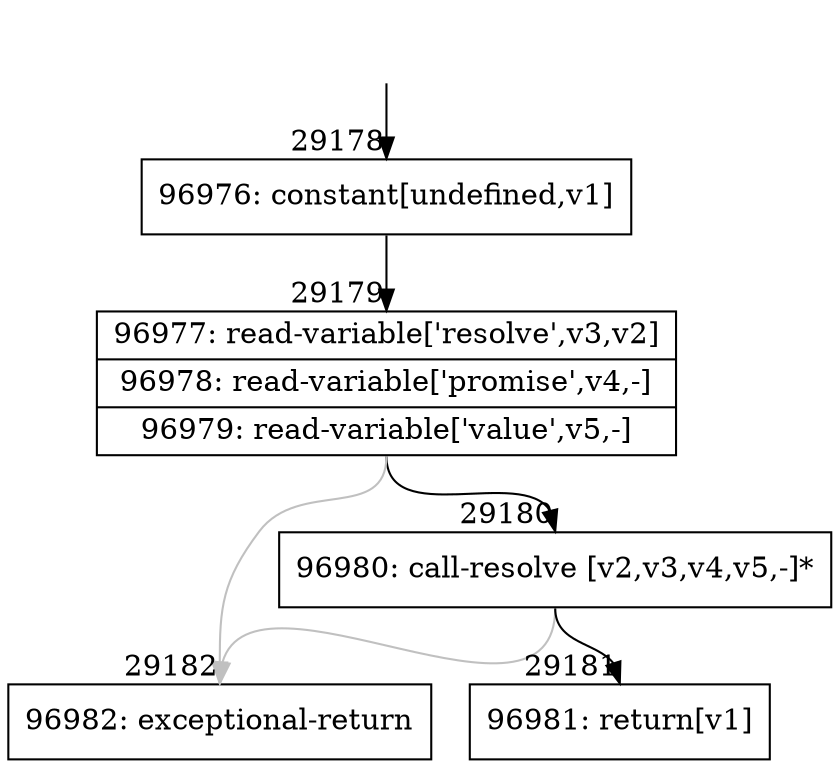 digraph {
rankdir="TD"
BB_entry2585[shape=none,label=""];
BB_entry2585 -> BB29178 [tailport=s, headport=n, headlabel="    29178"]
BB29178 [shape=record label="{96976: constant[undefined,v1]}" ] 
BB29178 -> BB29179 [tailport=s, headport=n, headlabel="      29179"]
BB29179 [shape=record label="{96977: read-variable['resolve',v3,v2]|96978: read-variable['promise',v4,-]|96979: read-variable['value',v5,-]}" ] 
BB29179 -> BB29180 [tailport=s, headport=n, headlabel="      29180"]
BB29179 -> BB29182 [tailport=s, headport=n, color=gray, headlabel="      29182"]
BB29180 [shape=record label="{96980: call-resolve [v2,v3,v4,v5,-]*}" ] 
BB29180 -> BB29181 [tailport=s, headport=n, headlabel="      29181"]
BB29180 -> BB29182 [tailport=s, headport=n, color=gray]
BB29181 [shape=record label="{96981: return[v1]}" ] 
BB29182 [shape=record label="{96982: exceptional-return}" ] 
//#$~ 52696
}

